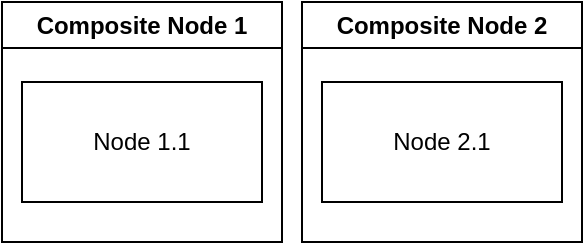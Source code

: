 <mxfile version="22.1.2" type="device">
  <diagram name="Page 1" id="c7488fd3-1785-93aa-aadb-54a6760d102a">
    <mxGraphModel dx="1434" dy="884" grid="1" gridSize="10" guides="1" tooltips="1" connect="1" arrows="1" fold="1" page="1" pageScale="1" pageWidth="1100" pageHeight="850" background="none" math="0" shadow="0">
      <root>
        <object label="" kind="Process" id="0">
          <mxCell />
        </object>
        <object label="" kind="Participant" id="1">
          <mxCell parent="0" />
        </object>
        <object label="Composite Node 1" type="DocumentedNamedCompositeNode" semantic-id="composite-node-1" page-element="true" feature-map="container:&#xa;  self:&#xa;    - elements" id="ahY_jtxTiWudsnOmn1jQ-2">
          <mxCell style="swimlane;whiteSpace=wrap;html=1;" vertex="1" parent="1">
            <mxGeometry x="480" y="160" width="140" height="120" as="geometry" />
          </mxCell>
        </object>
        <object label="Node 1.1" type="DocumentedNamedNode" semantic-id="node-1-1" id="ahY_jtxTiWudsnOmn1jQ-1">
          <mxCell style="rounded=0;whiteSpace=wrap;html=1;" vertex="1" parent="ahY_jtxTiWudsnOmn1jQ-2">
            <mxGeometry x="10" y="40" width="120" height="60" as="geometry" />
          </mxCell>
        </object>
        <object label="Composite Node 2" type="DocumentedNamedCompositeNode" semantic-id="composite-node-2" page-element="true" id="ahY_jtxTiWudsnOmn1jQ-3">
          <mxCell style="swimlane;whiteSpace=wrap;html=1;" vertex="1" parent="1">
            <mxGeometry x="630" y="160" width="140" height="120" as="geometry" />
          </mxCell>
        </object>
        <object label="Node 2.1" type="DocumentedNamedNode" semantic-id="node-2-1" feature-map="container:&#xa;  argument:&#xa;    - elements" id="ahY_jtxTiWudsnOmn1jQ-4">
          <mxCell style="rounded=0;whiteSpace=wrap;html=1;" vertex="1" parent="ahY_jtxTiWudsnOmn1jQ-3">
            <mxGeometry x="10" y="40" width="120" height="60" as="geometry" />
          </mxCell>
        </object>
      </root>
    </mxGraphModel>
  </diagram>
</mxfile>
